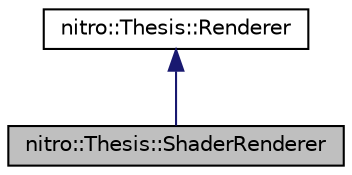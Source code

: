 digraph "nitro::Thesis::ShaderRenderer"
{
 // LATEX_PDF_SIZE
  edge [fontname="Helvetica",fontsize="10",labelfontname="Helvetica",labelfontsize="10"];
  node [fontname="Helvetica",fontsize="10",shape=record];
  Node1 [label="nitro::Thesis::ShaderRenderer",height=0.2,width=0.4,color="black", fillcolor="grey75", style="filled", fontcolor="black",tooltip="The MeshRenderer class is responsible for rendering a mesh. Can render any arbitrary mesh."];
  Node2 -> Node1 [dir="back",color="midnightblue",fontsize="10",style="solid",fontname="Helvetica"];
  Node2 [label="nitro::Thesis::Renderer",height=0.2,width=0.4,color="black", fillcolor="white", style="filled",URL="$d8/d7c/classnitro_1_1Thesis_1_1Renderer.html",tooltip="The Renderer class represents a generic renderer class. The class is essentially abstract and should ..."];
}
